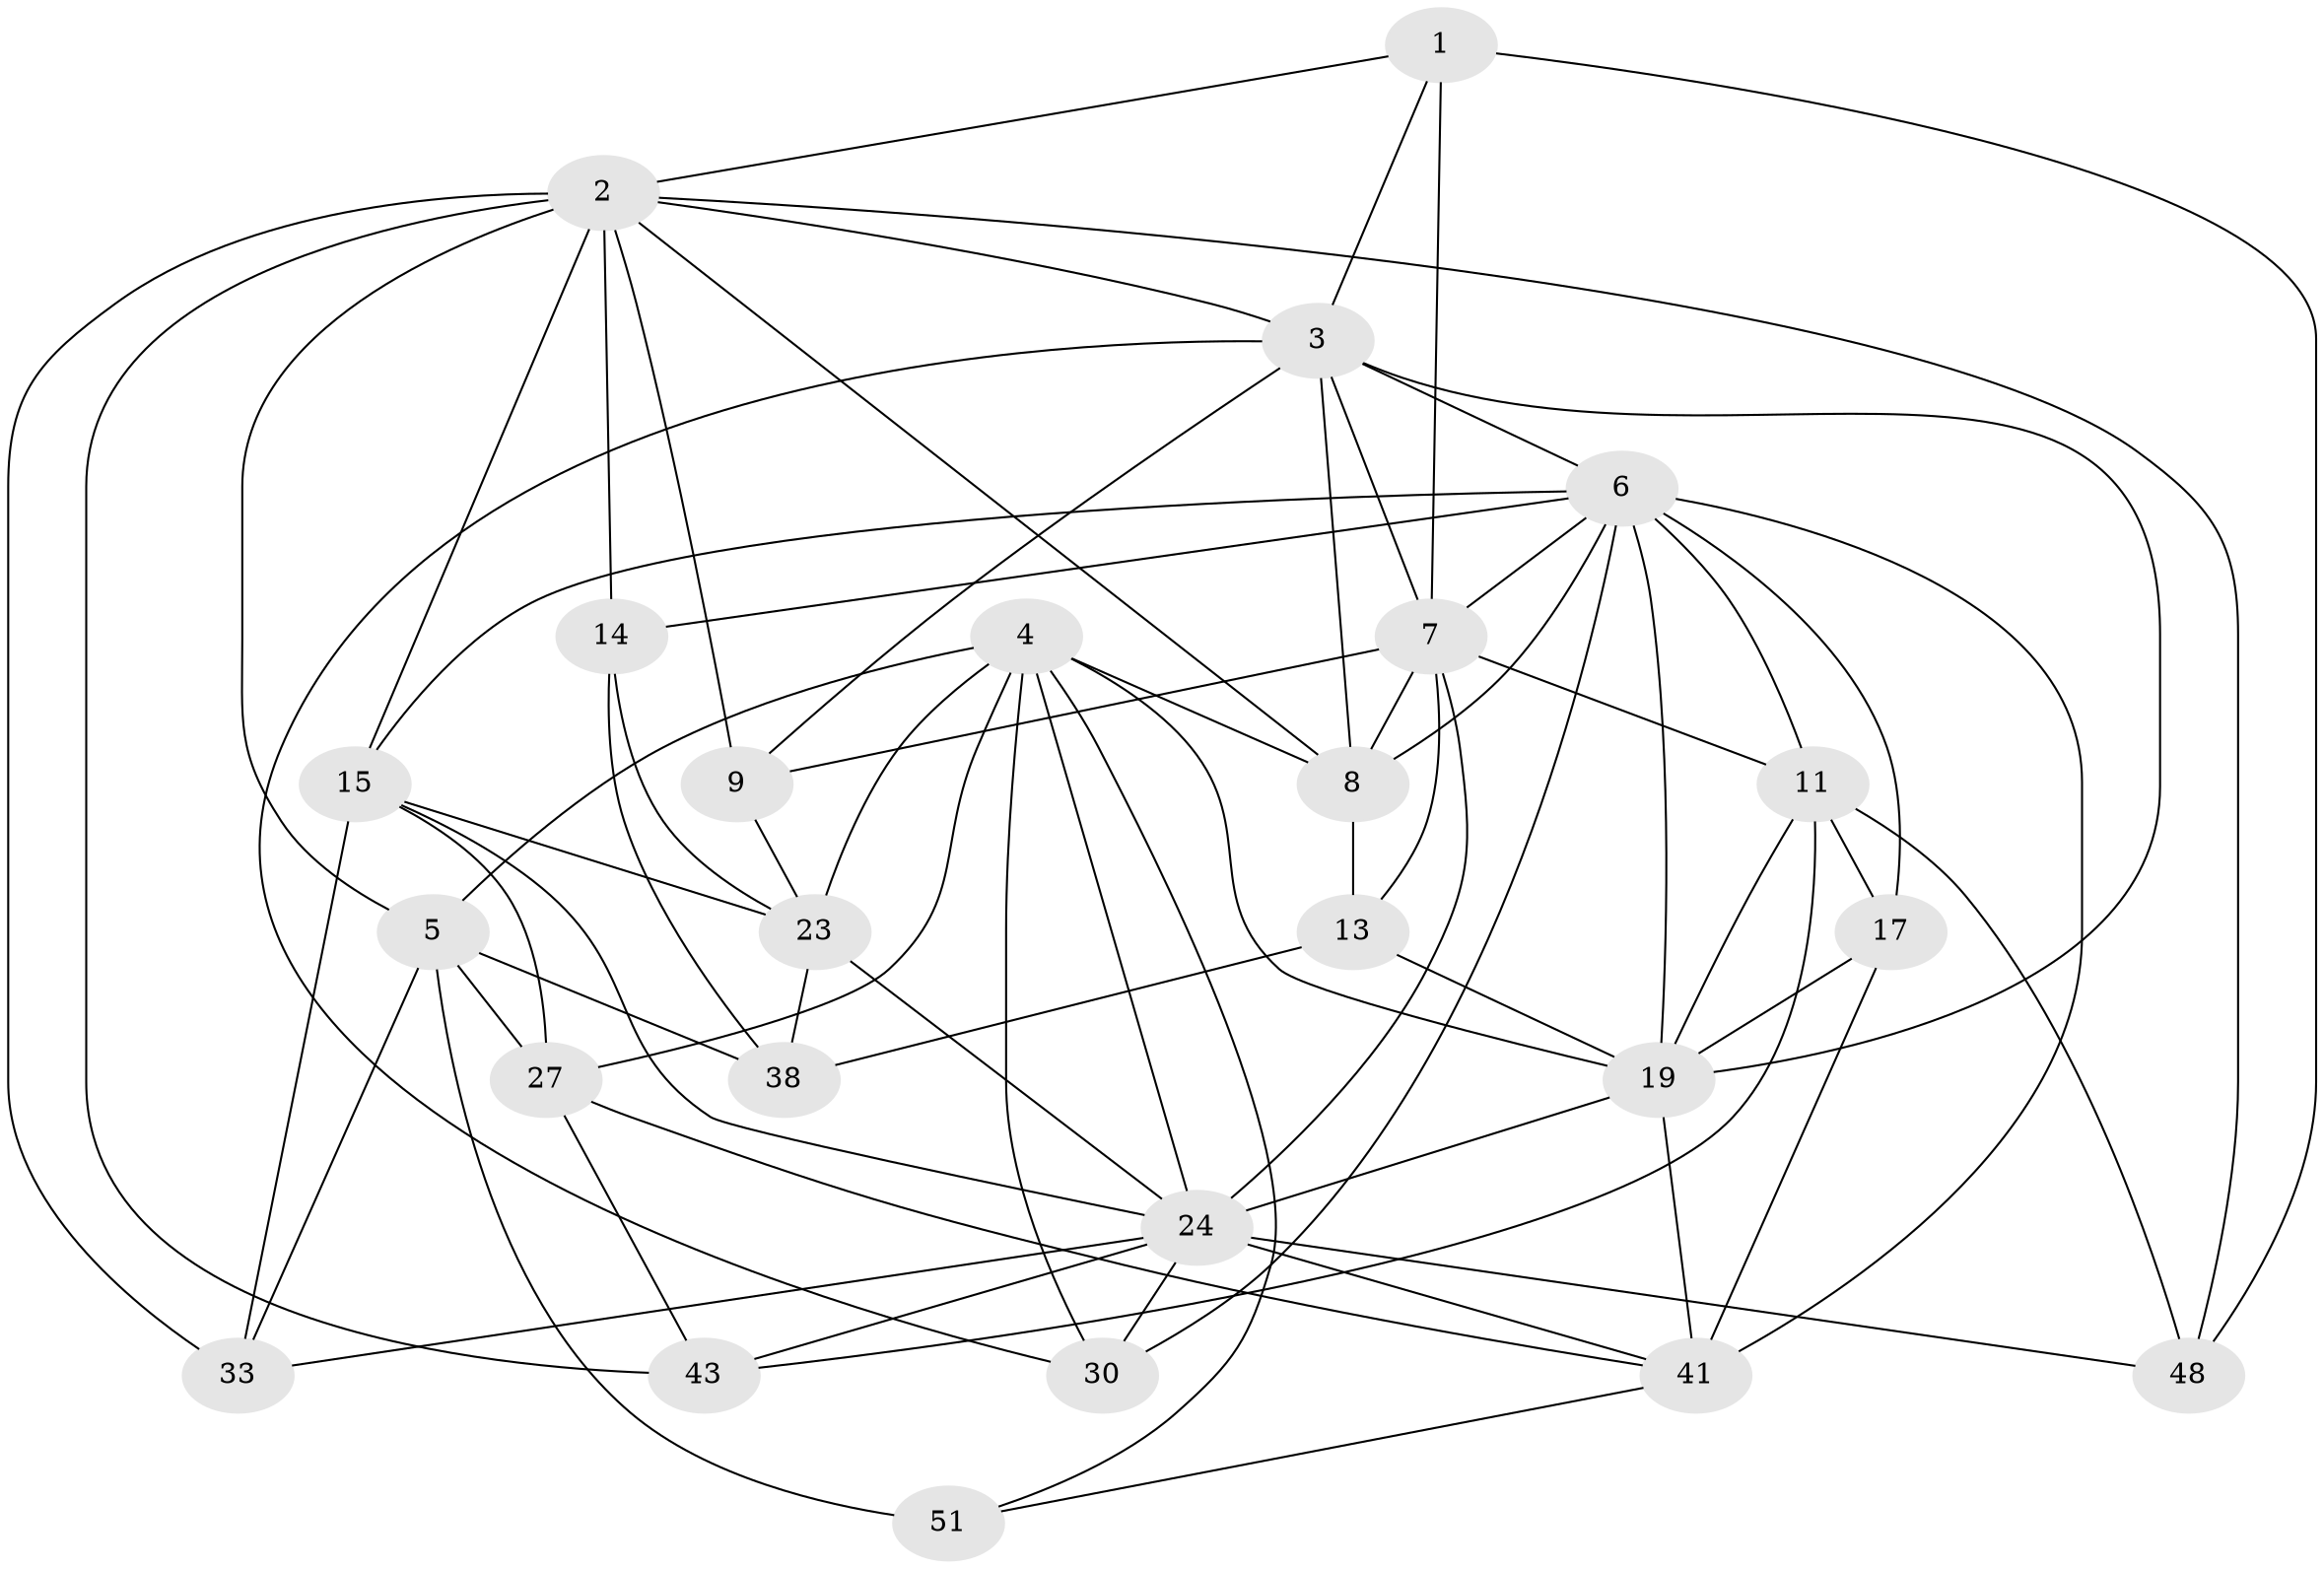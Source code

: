 // original degree distribution, {4: 1.0}
// Generated by graph-tools (version 1.1) at 2025/16/03/09/25 04:16:25]
// undirected, 25 vertices, 73 edges
graph export_dot {
graph [start="1"]
  node [color=gray90,style=filled];
  1;
  2 [super="+10+20+37"];
  3 [super="+35+40"];
  4 [super="+22+34"];
  5 [super="+28+49"];
  6 [super="+12+46"];
  7 [super="+21+36"];
  8 [super="+45"];
  9;
  11 [super="+16"];
  13;
  14;
  15 [super="+18"];
  17;
  19 [super="+29"];
  23 [super="+31"];
  24 [super="+25"];
  27 [super="+39"];
  30;
  33;
  38;
  41 [super="+47"];
  43;
  48;
  51;
  1 -- 3;
  1 -- 48;
  1 -- 2;
  1 -- 7;
  2 -- 8;
  2 -- 33;
  2 -- 48;
  2 -- 9;
  2 -- 5;
  2 -- 43;
  2 -- 14;
  2 -- 15;
  2 -- 3;
  3 -- 6;
  3 -- 8;
  3 -- 19;
  3 -- 9;
  3 -- 30;
  3 -- 7;
  4 -- 27;
  4 -- 5;
  4 -- 30;
  4 -- 8;
  4 -- 51;
  4 -- 19;
  4 -- 24;
  4 -- 23;
  5 -- 51 [weight=2];
  5 -- 33;
  5 -- 38;
  5 -- 27 [weight=2];
  6 -- 30;
  6 -- 7;
  6 -- 17;
  6 -- 19;
  6 -- 41;
  6 -- 14;
  6 -- 8;
  6 -- 11;
  6 -- 15;
  7 -- 9;
  7 -- 24;
  7 -- 8;
  7 -- 11;
  7 -- 13;
  8 -- 13;
  9 -- 23;
  11 -- 48;
  11 -- 17;
  11 -- 43;
  11 -- 19;
  13 -- 38;
  13 -- 19;
  14 -- 38;
  14 -- 23;
  15 -- 24;
  15 -- 23;
  15 -- 33;
  15 -- 27;
  17 -- 19;
  17 -- 41;
  19 -- 24;
  19 -- 41;
  23 -- 38;
  23 -- 24;
  24 -- 30;
  24 -- 33;
  24 -- 41;
  24 -- 43;
  24 -- 48;
  27 -- 41;
  27 -- 43;
  41 -- 51;
}
